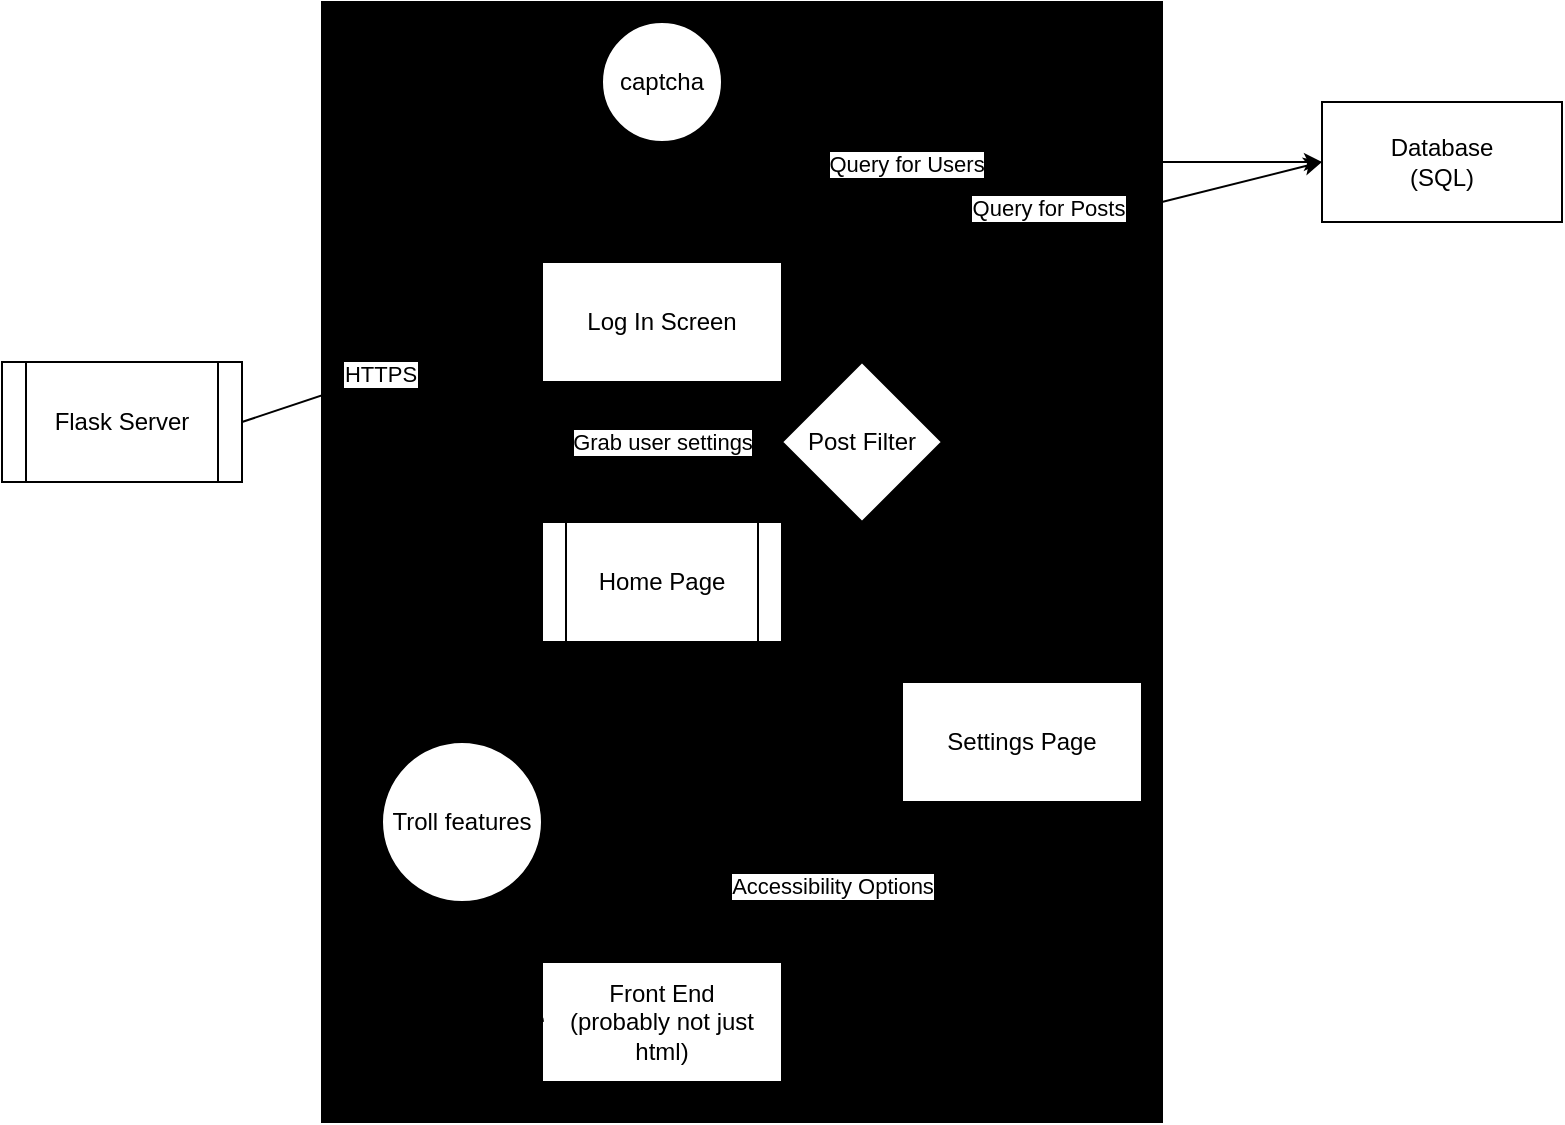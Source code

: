 <mxfile version="28.2.4">
  <diagram name="Page-1" id="thu3c9jDBFsIodnoGs-d">
    <mxGraphModel dx="1001" dy="578" grid="1" gridSize="10" guides="1" tooltips="1" connect="1" arrows="1" fold="1" page="1" pageScale="1" pageWidth="850" pageHeight="1100" background="none" math="0" shadow="0">
      <root>
        <mxCell id="0" />
        <mxCell id="1" parent="0" />
        <mxCell id="eeqCC_tUXU_SiBeIXLKD-13" value="" style="rounded=0;whiteSpace=wrap;html=1;fillColor=light-dark(#000000,#3334FF);" vertex="1" parent="1">
          <mxGeometry x="170" y="20" width="420" height="560" as="geometry" />
        </mxCell>
        <mxCell id="eeqCC_tUXU_SiBeIXLKD-2" value="Front End&lt;br&gt;(probably not just html)" style="rounded=0;whiteSpace=wrap;html=1;" vertex="1" parent="1">
          <mxGeometry x="280" y="500" width="120" height="60" as="geometry" />
        </mxCell>
        <mxCell id="eeqCC_tUXU_SiBeIXLKD-4" value="Database&lt;br&gt;(SQL)" style="rounded=0;whiteSpace=wrap;html=1;" vertex="1" parent="1">
          <mxGeometry x="670" y="70" width="120" height="60" as="geometry" />
        </mxCell>
        <mxCell id="eeqCC_tUXU_SiBeIXLKD-6" value="Log In Screen" style="rounded=0;whiteSpace=wrap;html=1;" vertex="1" parent="1">
          <mxGeometry x="280" y="150" width="120" height="60" as="geometry" />
        </mxCell>
        <mxCell id="eeqCC_tUXU_SiBeIXLKD-8" value="" style="endArrow=none;dashed=1;html=1;dashPattern=1 3;strokeWidth=2;rounded=0;exitX=0.5;exitY=0;exitDx=0;exitDy=0;entryX=0.5;entryY=1;entryDx=0;entryDy=0;" edge="1" parent="1" source="eeqCC_tUXU_SiBeIXLKD-6" target="eeqCC_tUXU_SiBeIXLKD-9">
          <mxGeometry width="50" height="50" relative="1" as="geometry">
            <mxPoint x="320" y="140" as="sourcePoint" />
            <mxPoint x="340" y="110" as="targetPoint" />
          </mxGeometry>
        </mxCell>
        <mxCell id="eeqCC_tUXU_SiBeIXLKD-9" value="captcha" style="ellipse;whiteSpace=wrap;html=1;aspect=fixed;" vertex="1" parent="1">
          <mxGeometry x="310" y="30" width="60" height="60" as="geometry" />
        </mxCell>
        <mxCell id="eeqCC_tUXU_SiBeIXLKD-11" value="" style="endArrow=classic;html=1;rounded=0;" edge="1" parent="1">
          <mxGeometry width="50" height="50" relative="1" as="geometry">
            <mxPoint x="400" y="150" as="sourcePoint" />
            <mxPoint x="670" y="100" as="targetPoint" />
            <Array as="points">
              <mxPoint x="430" y="100" />
            </Array>
          </mxGeometry>
        </mxCell>
        <mxCell id="eeqCC_tUXU_SiBeIXLKD-20" value="Query for Users" style="edgeLabel;html=1;align=center;verticalAlign=middle;resizable=0;points=[];" vertex="1" connectable="0" parent="eeqCC_tUXU_SiBeIXLKD-11">
          <mxGeometry x="-0.395" y="-1" relative="1" as="geometry">
            <mxPoint as="offset" />
          </mxGeometry>
        </mxCell>
        <mxCell id="eeqCC_tUXU_SiBeIXLKD-14" value="" style="endArrow=classic;html=1;rounded=0;exitX=0.5;exitY=1;exitDx=0;exitDy=0;" edge="1" parent="1" source="eeqCC_tUXU_SiBeIXLKD-6">
          <mxGeometry width="50" height="50" relative="1" as="geometry">
            <mxPoint x="310" y="300" as="sourcePoint" />
            <mxPoint x="340" y="280" as="targetPoint" />
          </mxGeometry>
        </mxCell>
        <mxCell id="eeqCC_tUXU_SiBeIXLKD-31" value="Grab user settings" style="edgeLabel;html=1;align=center;verticalAlign=middle;resizable=0;points=[];" vertex="1" connectable="0" parent="eeqCC_tUXU_SiBeIXLKD-14">
          <mxGeometry x="-0.143" relative="1" as="geometry">
            <mxPoint as="offset" />
          </mxGeometry>
        </mxCell>
        <mxCell id="eeqCC_tUXU_SiBeIXLKD-16" value="Flask Server" style="shape=process;whiteSpace=wrap;html=1;backgroundOutline=1;" vertex="1" parent="1">
          <mxGeometry x="10" y="200" width="120" height="60" as="geometry" />
        </mxCell>
        <mxCell id="eeqCC_tUXU_SiBeIXLKD-17" value="" style="endArrow=classic;html=1;rounded=0;entryX=0;entryY=0.5;entryDx=0;entryDy=0;exitX=1;exitY=0.5;exitDx=0;exitDy=0;" edge="1" parent="1" source="eeqCC_tUXU_SiBeIXLKD-16" target="eeqCC_tUXU_SiBeIXLKD-6">
          <mxGeometry width="50" height="50" relative="1" as="geometry">
            <mxPoint x="190" y="260" as="sourcePoint" />
            <mxPoint x="240" y="210" as="targetPoint" />
          </mxGeometry>
        </mxCell>
        <mxCell id="eeqCC_tUXU_SiBeIXLKD-18" value="HTTPS" style="edgeLabel;html=1;align=center;verticalAlign=middle;resizable=0;points=[];" vertex="1" connectable="0" parent="eeqCC_tUXU_SiBeIXLKD-17">
          <mxGeometry x="-0.076" y="1" relative="1" as="geometry">
            <mxPoint as="offset" />
          </mxGeometry>
        </mxCell>
        <mxCell id="eeqCC_tUXU_SiBeIXLKD-19" value="Home Page" style="shape=process;whiteSpace=wrap;html=1;backgroundOutline=1;" vertex="1" parent="1">
          <mxGeometry x="280" y="280" width="120" height="60" as="geometry" />
        </mxCell>
        <mxCell id="eeqCC_tUXU_SiBeIXLKD-21" value="" style="endArrow=classic;html=1;rounded=0;" edge="1" parent="1">
          <mxGeometry width="50" height="50" relative="1" as="geometry">
            <mxPoint x="400" y="280" as="sourcePoint" />
            <mxPoint x="670" y="100" as="targetPoint" />
            <Array as="points">
              <mxPoint x="440" y="280" />
              <mxPoint x="440" y="120" />
              <mxPoint x="590" y="120" />
            </Array>
          </mxGeometry>
        </mxCell>
        <mxCell id="eeqCC_tUXU_SiBeIXLKD-22" value="Query for Posts" style="edgeLabel;html=1;align=center;verticalAlign=middle;resizable=0;points=[];" vertex="1" connectable="0" parent="eeqCC_tUXU_SiBeIXLKD-21">
          <mxGeometry x="0.355" y="-3" relative="1" as="geometry">
            <mxPoint as="offset" />
          </mxGeometry>
        </mxCell>
        <mxCell id="eeqCC_tUXU_SiBeIXLKD-23" value="Post Filter" style="rhombus;whiteSpace=wrap;html=1;" vertex="1" parent="1">
          <mxGeometry x="400" y="200" width="80" height="80" as="geometry" />
        </mxCell>
        <mxCell id="eeqCC_tUXU_SiBeIXLKD-27" value="Settings Page" style="rounded=0;whiteSpace=wrap;html=1;" vertex="1" parent="1">
          <mxGeometry x="460" y="360" width="120" height="60" as="geometry" />
        </mxCell>
        <mxCell id="eeqCC_tUXU_SiBeIXLKD-28" value="" style="endArrow=classic;startArrow=classic;html=1;rounded=0;entryX=0;entryY=0.5;entryDx=0;entryDy=0;" edge="1" parent="1" target="eeqCC_tUXU_SiBeIXLKD-27">
          <mxGeometry width="50" height="50" relative="1" as="geometry">
            <mxPoint x="400" y="320" as="sourcePoint" />
            <mxPoint x="450" y="270" as="targetPoint" />
          </mxGeometry>
        </mxCell>
        <mxCell id="eeqCC_tUXU_SiBeIXLKD-29" value="" style="endArrow=classic;html=1;rounded=0;entryX=1;entryY=1;entryDx=0;entryDy=0;" edge="1" parent="1" target="eeqCC_tUXU_SiBeIXLKD-23">
          <mxGeometry width="50" height="50" relative="1" as="geometry">
            <mxPoint x="510" y="360" as="sourcePoint" />
            <mxPoint x="560" y="310" as="targetPoint" />
          </mxGeometry>
        </mxCell>
        <mxCell id="eeqCC_tUXU_SiBeIXLKD-32" value="" style="endArrow=classic;html=1;rounded=0;exitX=0;exitY=0.5;exitDx=0;exitDy=0;entryX=1;entryY=0.25;entryDx=0;entryDy=0;" edge="1" parent="1" source="eeqCC_tUXU_SiBeIXLKD-27" target="eeqCC_tUXU_SiBeIXLKD-2">
          <mxGeometry width="50" height="50" relative="1" as="geometry">
            <mxPoint x="440" y="520" as="sourcePoint" />
            <mxPoint x="490" y="470" as="targetPoint" />
          </mxGeometry>
        </mxCell>
        <mxCell id="eeqCC_tUXU_SiBeIXLKD-33" value="Accessibility Options" style="edgeLabel;html=1;align=center;verticalAlign=middle;resizable=0;points=[];" vertex="1" connectable="0" parent="eeqCC_tUXU_SiBeIXLKD-32">
          <mxGeometry x="0.161" relative="1" as="geometry">
            <mxPoint y="-1" as="offset" />
          </mxGeometry>
        </mxCell>
        <mxCell id="eeqCC_tUXU_SiBeIXLKD-34" value="" style="endArrow=none;dashed=1;html=1;dashPattern=1 3;strokeWidth=2;rounded=0;entryX=0.5;entryY=1;entryDx=0;entryDy=0;exitX=0.5;exitY=0;exitDx=0;exitDy=0;" edge="1" parent="1" source="eeqCC_tUXU_SiBeIXLKD-2" target="eeqCC_tUXU_SiBeIXLKD-19">
          <mxGeometry width="50" height="50" relative="1" as="geometry">
            <mxPoint x="310" y="430" as="sourcePoint" />
            <mxPoint x="360" y="380" as="targetPoint" />
          </mxGeometry>
        </mxCell>
        <mxCell id="eeqCC_tUXU_SiBeIXLKD-35" value="Troll features" style="ellipse;whiteSpace=wrap;html=1;aspect=fixed;" vertex="1" parent="1">
          <mxGeometry x="200" y="390" width="80" height="80" as="geometry" />
        </mxCell>
        <mxCell id="eeqCC_tUXU_SiBeIXLKD-36" value="" style="endArrow=none;dashed=1;html=1;dashPattern=1 3;strokeWidth=2;rounded=0;entryX=1;entryY=1;entryDx=0;entryDy=0;exitX=0;exitY=0.5;exitDx=0;exitDy=0;" edge="1" parent="1" source="eeqCC_tUXU_SiBeIXLKD-2" target="eeqCC_tUXU_SiBeIXLKD-35">
          <mxGeometry width="50" height="50" relative="1" as="geometry">
            <mxPoint x="200" y="550" as="sourcePoint" />
            <mxPoint x="250" y="500" as="targetPoint" />
          </mxGeometry>
        </mxCell>
      </root>
    </mxGraphModel>
  </diagram>
</mxfile>
